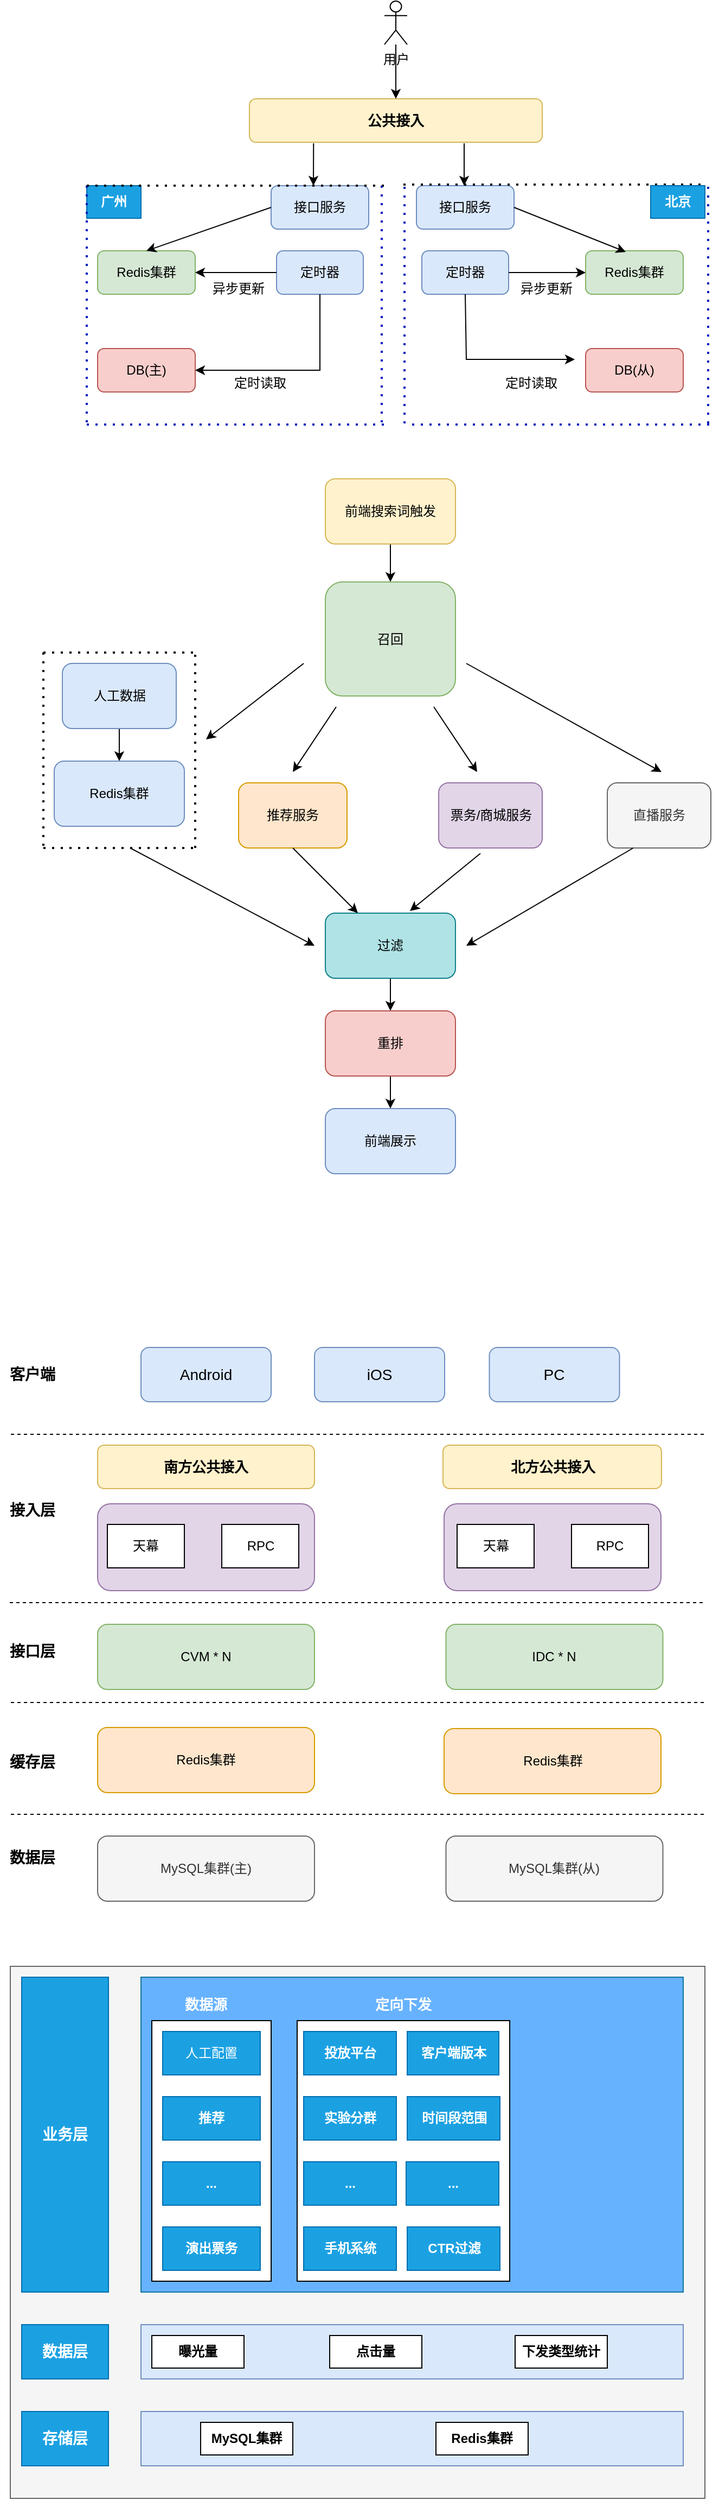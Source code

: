 <mxfile version="25.0.3">
  <diagram name="第 1 页" id="GhBMQzF368VTo1EPFOqB">
    <mxGraphModel dx="1334" dy="1966" grid="1" gridSize="10" guides="1" tooltips="1" connect="1" arrows="1" fold="1" page="1" pageScale="1" pageWidth="827" pageHeight="1169" math="0" shadow="0">
      <root>
        <mxCell id="0" />
        <mxCell id="1" parent="0" />
        <mxCell id="QpKYs9JofSfuDZrGURqp-1" value="&lt;font style=&quot;font-size: 13px;&quot;&gt;&lt;b&gt;公共接入&lt;/b&gt;&lt;/font&gt;" style="rounded=1;whiteSpace=wrap;html=1;fillColor=#fff2cc;strokeColor=#d6b656;" parent="1" vertex="1">
          <mxGeometry x="260" y="80" width="270" height="40" as="geometry" />
        </mxCell>
        <mxCell id="QpKYs9JofSfuDZrGURqp-2" value="接口服务" style="rounded=1;whiteSpace=wrap;html=1;fillColor=#dae8fc;strokeColor=#6c8ebf;" parent="1" vertex="1">
          <mxGeometry x="280" y="160" width="90" height="40" as="geometry" />
        </mxCell>
        <mxCell id="QpKYs9JofSfuDZrGURqp-3" value="接口服务" style="rounded=1;whiteSpace=wrap;html=1;fillColor=#dae8fc;strokeColor=#6c8ebf;" parent="1" vertex="1">
          <mxGeometry x="414" y="160" width="90" height="40" as="geometry" />
        </mxCell>
        <mxCell id="QpKYs9JofSfuDZrGURqp-5" value="" style="endArrow=classic;html=1;rounded=0;exitX=0.219;exitY=1.025;exitDx=0;exitDy=0;exitPerimeter=0;" parent="1" source="QpKYs9JofSfuDZrGURqp-1" edge="1">
          <mxGeometry width="50" height="50" relative="1" as="geometry">
            <mxPoint x="390" y="430" as="sourcePoint" />
            <mxPoint x="319" y="160" as="targetPoint" />
          </mxGeometry>
        </mxCell>
        <mxCell id="QpKYs9JofSfuDZrGURqp-8" value="" style="endArrow=classic;html=1;rounded=0;exitX=0.219;exitY=1.025;exitDx=0;exitDy=0;exitPerimeter=0;" parent="1" edge="1">
          <mxGeometry width="50" height="50" relative="1" as="geometry">
            <mxPoint x="458" y="121" as="sourcePoint" />
            <mxPoint x="458" y="160" as="targetPoint" />
          </mxGeometry>
        </mxCell>
        <mxCell id="QpKYs9JofSfuDZrGURqp-10" value="&lt;b&gt;广州&lt;/b&gt;" style="rounded=0;whiteSpace=wrap;html=1;fillColor=#1ba1e2;fontColor=#ffffff;strokeColor=#006EAF;" parent="1" vertex="1">
          <mxGeometry x="110" y="160" width="50" height="30" as="geometry" />
        </mxCell>
        <mxCell id="QpKYs9JofSfuDZrGURqp-11" value="Redis集群" style="rounded=1;whiteSpace=wrap;html=1;fillColor=#d5e8d4;strokeColor=#82b366;" parent="1" vertex="1">
          <mxGeometry x="120" y="220" width="90" height="40" as="geometry" />
        </mxCell>
        <mxCell id="QpKYs9JofSfuDZrGURqp-12" value="定时器" style="rounded=1;whiteSpace=wrap;html=1;fillColor=#dae8fc;strokeColor=#6c8ebf;" parent="1" vertex="1">
          <mxGeometry x="285" y="220" width="80" height="40" as="geometry" />
        </mxCell>
        <mxCell id="QpKYs9JofSfuDZrGURqp-13" value="DB(主)" style="rounded=1;whiteSpace=wrap;html=1;fillColor=#f8cecc;strokeColor=#b85450;" parent="1" vertex="1">
          <mxGeometry x="120" y="310" width="90" height="40" as="geometry" />
        </mxCell>
        <mxCell id="QpKYs9JofSfuDZrGURqp-15" value="定时读取" style="text;html=1;align=center;verticalAlign=middle;whiteSpace=wrap;rounded=0;" parent="1" vertex="1">
          <mxGeometry x="240" y="327" width="60" height="30" as="geometry" />
        </mxCell>
        <mxCell id="QpKYs9JofSfuDZrGURqp-16" value="" style="endArrow=classic;html=1;rounded=0;exitX=0;exitY=0.5;exitDx=0;exitDy=0;entryX=1;entryY=0.5;entryDx=0;entryDy=0;" parent="1" source="QpKYs9JofSfuDZrGURqp-12" target="QpKYs9JofSfuDZrGURqp-11" edge="1">
          <mxGeometry width="50" height="50" relative="1" as="geometry">
            <mxPoint x="390" y="430" as="sourcePoint" />
            <mxPoint x="440" y="380" as="targetPoint" />
          </mxGeometry>
        </mxCell>
        <mxCell id="QpKYs9JofSfuDZrGURqp-17" value="异步更新" style="text;html=1;align=center;verticalAlign=middle;whiteSpace=wrap;rounded=0;" parent="1" vertex="1">
          <mxGeometry x="220" y="240" width="60" height="30" as="geometry" />
        </mxCell>
        <mxCell id="QpKYs9JofSfuDZrGURqp-18" value="" style="endArrow=none;dashed=1;html=1;dashPattern=1 3;strokeWidth=2;rounded=0;exitX=0;exitY=0;exitDx=0;exitDy=0;fillColor=#0050ef;strokeColor=#001DBC;" parent="1" source="QpKYs9JofSfuDZrGURqp-10" edge="1">
          <mxGeometry width="50" height="50" relative="1" as="geometry">
            <mxPoint x="390" y="430" as="sourcePoint" />
            <mxPoint x="110" y="380" as="targetPoint" />
          </mxGeometry>
        </mxCell>
        <mxCell id="QpKYs9JofSfuDZrGURqp-19" value="" style="endArrow=none;dashed=1;html=1;dashPattern=1 3;strokeWidth=2;rounded=0;exitX=0;exitY=0;exitDx=0;exitDy=0;" parent="1" source="QpKYs9JofSfuDZrGURqp-10" edge="1">
          <mxGeometry width="50" height="50" relative="1" as="geometry">
            <mxPoint x="390" y="430" as="sourcePoint" />
            <mxPoint x="390" y="160" as="targetPoint" />
          </mxGeometry>
        </mxCell>
        <mxCell id="QpKYs9JofSfuDZrGURqp-20" value="" style="endArrow=none;dashed=1;html=1;dashPattern=1 3;strokeWidth=2;rounded=0;fillColor=#0050ef;strokeColor=#001DBC;" parent="1" edge="1">
          <mxGeometry width="50" height="50" relative="1" as="geometry">
            <mxPoint x="382" y="160" as="sourcePoint" />
            <mxPoint x="382" y="380" as="targetPoint" />
          </mxGeometry>
        </mxCell>
        <mxCell id="QpKYs9JofSfuDZrGURqp-21" value="" style="endArrow=none;dashed=1;html=1;dashPattern=1 3;strokeWidth=2;rounded=0;fillColor=#0050ef;strokeColor=#001DBC;" parent="1" edge="1">
          <mxGeometry width="50" height="50" relative="1" as="geometry">
            <mxPoint x="110" y="380" as="sourcePoint" />
            <mxPoint x="390" y="380" as="targetPoint" />
          </mxGeometry>
        </mxCell>
        <mxCell id="QpKYs9JofSfuDZrGURqp-22" value="" style="endArrow=classic;html=1;rounded=0;exitX=0;exitY=0.5;exitDx=0;exitDy=0;entryX=0.5;entryY=0;entryDx=0;entryDy=0;" parent="1" source="QpKYs9JofSfuDZrGURqp-2" target="QpKYs9JofSfuDZrGURqp-11" edge="1">
          <mxGeometry width="50" height="50" relative="1" as="geometry">
            <mxPoint x="390" y="430" as="sourcePoint" />
            <mxPoint x="440" y="380" as="targetPoint" />
          </mxGeometry>
        </mxCell>
        <mxCell id="QpKYs9JofSfuDZrGURqp-23" value="定时器" style="rounded=1;whiteSpace=wrap;html=1;fillColor=#dae8fc;strokeColor=#6c8ebf;" parent="1" vertex="1">
          <mxGeometry x="419" y="220" width="80" height="40" as="geometry" />
        </mxCell>
        <mxCell id="QpKYs9JofSfuDZrGURqp-24" value="Redis集群" style="rounded=1;whiteSpace=wrap;html=1;fillColor=#d5e8d4;strokeColor=#82b366;" parent="1" vertex="1">
          <mxGeometry x="570" y="220" width="90" height="40" as="geometry" />
        </mxCell>
        <mxCell id="QpKYs9JofSfuDZrGURqp-25" value="" style="endArrow=classic;html=1;rounded=0;exitX=1;exitY=0.5;exitDx=0;exitDy=0;entryX=0;entryY=0.5;entryDx=0;entryDy=0;" parent="1" source="QpKYs9JofSfuDZrGURqp-23" target="QpKYs9JofSfuDZrGURqp-24" edge="1">
          <mxGeometry width="50" height="50" relative="1" as="geometry">
            <mxPoint x="390" y="430" as="sourcePoint" />
            <mxPoint x="440" y="380" as="targetPoint" />
          </mxGeometry>
        </mxCell>
        <mxCell id="QpKYs9JofSfuDZrGURqp-26" value="异步更新" style="text;html=1;align=center;verticalAlign=middle;whiteSpace=wrap;rounded=0;" parent="1" vertex="1">
          <mxGeometry x="504" y="240" width="60" height="30" as="geometry" />
        </mxCell>
        <mxCell id="QpKYs9JofSfuDZrGURqp-27" value="DB(从)" style="rounded=1;whiteSpace=wrap;html=1;fillColor=#f8cecc;strokeColor=#b85450;" parent="1" vertex="1">
          <mxGeometry x="570" y="310" width="90" height="40" as="geometry" />
        </mxCell>
        <mxCell id="QpKYs9JofSfuDZrGURqp-29" value="定时读取" style="text;html=1;align=center;verticalAlign=middle;whiteSpace=wrap;rounded=0;" parent="1" vertex="1">
          <mxGeometry x="490" y="327" width="60" height="30" as="geometry" />
        </mxCell>
        <mxCell id="QpKYs9JofSfuDZrGURqp-30" value="" style="endArrow=classic;html=1;rounded=0;exitX=1;exitY=0.5;exitDx=0;exitDy=0;entryX=0.411;entryY=0.025;entryDx=0;entryDy=0;entryPerimeter=0;" parent="1" source="QpKYs9JofSfuDZrGURqp-3" target="QpKYs9JofSfuDZrGURqp-24" edge="1">
          <mxGeometry width="50" height="50" relative="1" as="geometry">
            <mxPoint x="390" y="430" as="sourcePoint" />
            <mxPoint x="440" y="380" as="targetPoint" />
          </mxGeometry>
        </mxCell>
        <mxCell id="QpKYs9JofSfuDZrGURqp-31" value="" style="endArrow=none;dashed=1;html=1;dashPattern=1 3;strokeWidth=2;rounded=0;fillColor=#0050ef;strokeColor=#001DBC;" parent="1" edge="1">
          <mxGeometry width="50" height="50" relative="1" as="geometry">
            <mxPoint x="403" y="161" as="sourcePoint" />
            <mxPoint x="403" y="381" as="targetPoint" />
          </mxGeometry>
        </mxCell>
        <mxCell id="QpKYs9JofSfuDZrGURqp-32" value="" style="endArrow=none;dashed=1;html=1;dashPattern=1 3;strokeWidth=2;rounded=0;fillColor=#0050ef;strokeColor=#001DBC;" parent="1" edge="1">
          <mxGeometry width="50" height="50" relative="1" as="geometry">
            <mxPoint x="410" y="380" as="sourcePoint" />
            <mxPoint x="690" y="380" as="targetPoint" />
          </mxGeometry>
        </mxCell>
        <mxCell id="QpKYs9JofSfuDZrGURqp-33" value="" style="endArrow=none;dashed=1;html=1;dashPattern=1 3;strokeWidth=2;rounded=0;fillColor=#0050ef;strokeColor=#001DBC;" parent="1" edge="1">
          <mxGeometry width="50" height="50" relative="1" as="geometry">
            <mxPoint x="683" y="161" as="sourcePoint" />
            <mxPoint x="683" y="381" as="targetPoint" />
          </mxGeometry>
        </mxCell>
        <mxCell id="QpKYs9JofSfuDZrGURqp-34" value="" style="endArrow=none;dashed=1;html=1;dashPattern=1 3;strokeWidth=2;rounded=0;exitX=0;exitY=0;exitDx=0;exitDy=0;" parent="1" edge="1">
          <mxGeometry width="50" height="50" relative="1" as="geometry">
            <mxPoint x="402" y="159" as="sourcePoint" />
            <mxPoint x="682" y="159" as="targetPoint" />
          </mxGeometry>
        </mxCell>
        <mxCell id="QpKYs9JofSfuDZrGURqp-35" value="&lt;b&gt;北京&lt;/b&gt;" style="rounded=0;whiteSpace=wrap;html=1;fillColor=#1ba1e2;fontColor=#ffffff;strokeColor=#006EAF;" parent="1" vertex="1">
          <mxGeometry x="630" y="160" width="50" height="30" as="geometry" />
        </mxCell>
        <mxCell id="QpKYs9JofSfuDZrGURqp-36" value="用户" style="shape=umlActor;verticalLabelPosition=bottom;verticalAlign=top;html=1;outlineConnect=0;" parent="1" vertex="1">
          <mxGeometry x="384.5" y="-10" width="21" height="40" as="geometry" />
        </mxCell>
        <mxCell id="QpKYs9JofSfuDZrGURqp-37" value="" style="endArrow=classic;html=1;rounded=0;" parent="1" source="QpKYs9JofSfuDZrGURqp-36" target="QpKYs9JofSfuDZrGURqp-1" edge="1">
          <mxGeometry width="50" height="50" relative="1" as="geometry">
            <mxPoint x="390" y="230" as="sourcePoint" />
            <mxPoint x="440" y="180" as="targetPoint" />
          </mxGeometry>
        </mxCell>
        <mxCell id="QpKYs9JofSfuDZrGURqp-38" value="" style="endArrow=classic;html=1;rounded=0;exitX=0.5;exitY=1;exitDx=0;exitDy=0;entryX=1;entryY=0.5;entryDx=0;entryDy=0;" parent="1" source="QpKYs9JofSfuDZrGURqp-12" target="QpKYs9JofSfuDZrGURqp-13" edge="1">
          <mxGeometry width="50" height="50" relative="1" as="geometry">
            <mxPoint x="390" y="330" as="sourcePoint" />
            <mxPoint x="440" y="280" as="targetPoint" />
            <Array as="points">
              <mxPoint x="325" y="330" />
            </Array>
          </mxGeometry>
        </mxCell>
        <mxCell id="QpKYs9JofSfuDZrGURqp-39" value="" style="endArrow=classic;html=1;rounded=0;exitX=0.5;exitY=1;exitDx=0;exitDy=0;" parent="1" source="QpKYs9JofSfuDZrGURqp-23" edge="1">
          <mxGeometry width="50" height="50" relative="1" as="geometry">
            <mxPoint x="390" y="330" as="sourcePoint" />
            <mxPoint x="560" y="320" as="targetPoint" />
            <Array as="points">
              <mxPoint x="460" y="320" />
            </Array>
          </mxGeometry>
        </mxCell>
        <mxCell id="QpKYs9JofSfuDZrGURqp-47" value="" style="edgeStyle=orthogonalEdgeStyle;rounded=0;orthogonalLoop=1;jettySize=auto;html=1;" parent="1" source="QpKYs9JofSfuDZrGURqp-43" target="QpKYs9JofSfuDZrGURqp-46" edge="1">
          <mxGeometry relative="1" as="geometry" />
        </mxCell>
        <mxCell id="QpKYs9JofSfuDZrGURqp-43" value="前端搜索词触发" style="rounded=1;whiteSpace=wrap;html=1;fillColor=#fff2cc;strokeColor=#d6b656;" parent="1" vertex="1">
          <mxGeometry x="330" y="430" width="120" height="60" as="geometry" />
        </mxCell>
        <mxCell id="QpKYs9JofSfuDZrGURqp-46" value="召回" style="rounded=1;whiteSpace=wrap;html=1;fillColor=#d5e8d4;strokeColor=#82b366;" parent="1" vertex="1">
          <mxGeometry x="330" y="525" width="120" height="105" as="geometry" />
        </mxCell>
        <mxCell id="QpKYs9JofSfuDZrGURqp-48" value="" style="group" parent="1" vertex="1" connectable="0">
          <mxGeometry x="80" y="600" width="120" height="150" as="geometry" />
        </mxCell>
        <mxCell id="QpKYs9JofSfuDZrGURqp-45" value="" style="edgeStyle=orthogonalEdgeStyle;rounded=0;orthogonalLoop=1;jettySize=auto;html=1;" parent="QpKYs9JofSfuDZrGURqp-48" source="QpKYs9JofSfuDZrGURqp-40" target="QpKYs9JofSfuDZrGURqp-42" edge="1">
          <mxGeometry relative="1" as="geometry" />
        </mxCell>
        <mxCell id="QpKYs9JofSfuDZrGURqp-40" value="人工数据" style="rounded=1;whiteSpace=wrap;html=1;fillColor=#dae8fc;strokeColor=#6c8ebf;" parent="QpKYs9JofSfuDZrGURqp-48" vertex="1">
          <mxGeometry x="7.5" width="105" height="60" as="geometry" />
        </mxCell>
        <mxCell id="QpKYs9JofSfuDZrGURqp-42" value="Redis集群" style="rounded=1;whiteSpace=wrap;html=1;fillColor=#dae8fc;strokeColor=#6c8ebf;" parent="QpKYs9JofSfuDZrGURqp-48" vertex="1">
          <mxGeometry y="90" width="120" height="60" as="geometry" />
        </mxCell>
        <mxCell id="QpKYs9JofSfuDZrGURqp-49" value="" style="endArrow=none;dashed=1;html=1;dashPattern=1 3;strokeWidth=2;rounded=0;" parent="1" edge="1">
          <mxGeometry width="50" height="50" relative="1" as="geometry">
            <mxPoint x="70" y="590" as="sourcePoint" />
            <mxPoint x="70" y="770" as="targetPoint" />
          </mxGeometry>
        </mxCell>
        <mxCell id="QpKYs9JofSfuDZrGURqp-50" value="" style="endArrow=none;dashed=1;html=1;dashPattern=1 3;strokeWidth=2;rounded=0;" parent="1" edge="1">
          <mxGeometry width="50" height="50" relative="1" as="geometry">
            <mxPoint x="70" y="770" as="sourcePoint" />
            <mxPoint x="210" y="770" as="targetPoint" />
          </mxGeometry>
        </mxCell>
        <mxCell id="QpKYs9JofSfuDZrGURqp-51" value="" style="endArrow=none;dashed=1;html=1;dashPattern=1 3;strokeWidth=2;rounded=0;" parent="1" edge="1">
          <mxGeometry width="50" height="50" relative="1" as="geometry">
            <mxPoint x="210" y="770" as="sourcePoint" />
            <mxPoint x="210" y="590" as="targetPoint" />
          </mxGeometry>
        </mxCell>
        <mxCell id="QpKYs9JofSfuDZrGURqp-52" value="" style="endArrow=none;dashed=1;html=1;dashPattern=1 3;strokeWidth=2;rounded=0;" parent="1" edge="1">
          <mxGeometry width="50" height="50" relative="1" as="geometry">
            <mxPoint x="70" y="590" as="sourcePoint" />
            <mxPoint x="210" y="590" as="targetPoint" />
          </mxGeometry>
        </mxCell>
        <mxCell id="QpKYs9JofSfuDZrGURqp-53" value="" style="endArrow=classic;html=1;rounded=0;" parent="1" edge="1">
          <mxGeometry width="50" height="50" relative="1" as="geometry">
            <mxPoint x="310" y="600" as="sourcePoint" />
            <mxPoint x="220" y="670" as="targetPoint" />
          </mxGeometry>
        </mxCell>
        <mxCell id="QpKYs9JofSfuDZrGURqp-54" value="推荐服务" style="rounded=1;whiteSpace=wrap;html=1;fillColor=#ffe6cc;strokeColor=#d79b00;" parent="1" vertex="1">
          <mxGeometry x="250" y="710" width="100" height="60" as="geometry" />
        </mxCell>
        <mxCell id="QpKYs9JofSfuDZrGURqp-55" value="" style="endArrow=classic;html=1;rounded=0;" parent="1" edge="1">
          <mxGeometry width="50" height="50" relative="1" as="geometry">
            <mxPoint x="340" y="640" as="sourcePoint" />
            <mxPoint x="300" y="700" as="targetPoint" />
          </mxGeometry>
        </mxCell>
        <mxCell id="QpKYs9JofSfuDZrGURqp-56" value="票务/商城服务" style="rounded=1;whiteSpace=wrap;html=1;fillColor=#e1d5e7;strokeColor=#9673a6;" parent="1" vertex="1">
          <mxGeometry x="434.5" y="710" width="95.5" height="60" as="geometry" />
        </mxCell>
        <mxCell id="QpKYs9JofSfuDZrGURqp-57" value="直播服务" style="rounded=1;whiteSpace=wrap;html=1;fillColor=#f5f5f5;strokeColor=#666666;fontColor=#333333;" parent="1" vertex="1">
          <mxGeometry x="590" y="710" width="95.5" height="60" as="geometry" />
        </mxCell>
        <mxCell id="QpKYs9JofSfuDZrGURqp-58" value="" style="endArrow=classic;html=1;rounded=0;" parent="1" edge="1">
          <mxGeometry width="50" height="50" relative="1" as="geometry">
            <mxPoint x="430" y="640" as="sourcePoint" />
            <mxPoint x="470" y="700" as="targetPoint" />
          </mxGeometry>
        </mxCell>
        <mxCell id="QpKYs9JofSfuDZrGURqp-59" value="" style="endArrow=classic;html=1;rounded=0;" parent="1" edge="1">
          <mxGeometry width="50" height="50" relative="1" as="geometry">
            <mxPoint x="460" y="600" as="sourcePoint" />
            <mxPoint x="640" y="700" as="targetPoint" />
          </mxGeometry>
        </mxCell>
        <mxCell id="QpKYs9JofSfuDZrGURqp-67" value="" style="edgeStyle=orthogonalEdgeStyle;rounded=0;orthogonalLoop=1;jettySize=auto;html=1;" parent="1" source="QpKYs9JofSfuDZrGURqp-61" target="QpKYs9JofSfuDZrGURqp-66" edge="1">
          <mxGeometry relative="1" as="geometry" />
        </mxCell>
        <mxCell id="QpKYs9JofSfuDZrGURqp-61" value="过滤" style="rounded=1;whiteSpace=wrap;html=1;fillColor=#b0e3e6;strokeColor=#0e8088;" parent="1" vertex="1">
          <mxGeometry x="330" y="830" width="120" height="60" as="geometry" />
        </mxCell>
        <mxCell id="QpKYs9JofSfuDZrGURqp-62" value="" style="endArrow=classic;html=1;rounded=0;" parent="1" edge="1">
          <mxGeometry width="50" height="50" relative="1" as="geometry">
            <mxPoint x="150" y="770" as="sourcePoint" />
            <mxPoint x="320" y="860" as="targetPoint" />
          </mxGeometry>
        </mxCell>
        <mxCell id="QpKYs9JofSfuDZrGURqp-63" value="" style="endArrow=classic;html=1;rounded=0;exitX=0.5;exitY=1;exitDx=0;exitDy=0;entryX=0.25;entryY=0;entryDx=0;entryDy=0;" parent="1" source="QpKYs9JofSfuDZrGURqp-54" target="QpKYs9JofSfuDZrGURqp-61" edge="1">
          <mxGeometry width="50" height="50" relative="1" as="geometry">
            <mxPoint x="300" y="780" as="sourcePoint" />
            <mxPoint x="370" y="820" as="targetPoint" />
          </mxGeometry>
        </mxCell>
        <mxCell id="QpKYs9JofSfuDZrGURqp-64" value="" style="endArrow=classic;html=1;rounded=0;exitX=0.403;exitY=1.083;exitDx=0;exitDy=0;exitPerimeter=0;entryX=0.65;entryY=-0.033;entryDx=0;entryDy=0;entryPerimeter=0;" parent="1" source="QpKYs9JofSfuDZrGURqp-56" target="QpKYs9JofSfuDZrGURqp-61" edge="1">
          <mxGeometry width="50" height="50" relative="1" as="geometry">
            <mxPoint x="390" y="730" as="sourcePoint" />
            <mxPoint x="440" y="680" as="targetPoint" />
          </mxGeometry>
        </mxCell>
        <mxCell id="QpKYs9JofSfuDZrGURqp-65" value="" style="endArrow=classic;html=1;rounded=0;exitX=0.25;exitY=1;exitDx=0;exitDy=0;" parent="1" source="QpKYs9JofSfuDZrGURqp-57" edge="1">
          <mxGeometry width="50" height="50" relative="1" as="geometry">
            <mxPoint x="390" y="730" as="sourcePoint" />
            <mxPoint x="460" y="860" as="targetPoint" />
          </mxGeometry>
        </mxCell>
        <mxCell id="QpKYs9JofSfuDZrGURqp-69" value="" style="edgeStyle=orthogonalEdgeStyle;rounded=0;orthogonalLoop=1;jettySize=auto;html=1;" parent="1" source="QpKYs9JofSfuDZrGURqp-66" target="QpKYs9JofSfuDZrGURqp-68" edge="1">
          <mxGeometry relative="1" as="geometry" />
        </mxCell>
        <mxCell id="QpKYs9JofSfuDZrGURqp-66" value="重排" style="rounded=1;whiteSpace=wrap;html=1;fillColor=#f8cecc;strokeColor=#b85450;" parent="1" vertex="1">
          <mxGeometry x="330" y="920" width="120" height="60" as="geometry" />
        </mxCell>
        <mxCell id="QpKYs9JofSfuDZrGURqp-68" value="前端展示" style="rounded=1;whiteSpace=wrap;html=1;fillColor=#dae8fc;strokeColor=#6c8ebf;" parent="1" vertex="1">
          <mxGeometry x="330" y="1010" width="120" height="60" as="geometry" />
        </mxCell>
        <mxCell id="RLs7-VzoYjzALFaElUYu-73" value="" style="group;rotation=90;" vertex="1" connectable="0" parent="1">
          <mxGeometry x="170" y="1320" width="447.5" height="40" as="geometry" />
        </mxCell>
        <mxCell id="RLs7-VzoYjzALFaElUYu-71" value="&lt;font style=&quot;font-size: 13px;&quot;&gt;&lt;b&gt;南方公共接入&lt;/b&gt;&lt;/font&gt;" style="rounded=1;whiteSpace=wrap;html=1;fillColor=#fff2cc;strokeColor=#d6b656;" vertex="1" parent="RLs7-VzoYjzALFaElUYu-73">
          <mxGeometry x="-50" width="200" height="40" as="geometry" />
        </mxCell>
        <mxCell id="RLs7-VzoYjzALFaElUYu-89" value="" style="endArrow=none;dashed=1;html=1;rounded=0;" edge="1" parent="RLs7-VzoYjzALFaElUYu-73">
          <mxGeometry width="50" height="50" relative="1" as="geometry">
            <mxPoint x="-131" y="145" as="sourcePoint" />
            <mxPoint x="509" y="145" as="targetPoint" />
          </mxGeometry>
        </mxCell>
        <mxCell id="RLs7-VzoYjzALFaElUYu-96" value="&lt;span style=&quot;font-size: 14px;&quot;&gt;iOS&lt;/span&gt;" style="rounded=1;whiteSpace=wrap;html=1;fillColor=#dae8fc;strokeColor=#6c8ebf;" vertex="1" parent="RLs7-VzoYjzALFaElUYu-73">
          <mxGeometry x="150" y="-90" width="120" height="50" as="geometry" />
        </mxCell>
        <mxCell id="RLs7-VzoYjzALFaElUYu-82" value="" style="rounded=1;whiteSpace=wrap;html=1;fillColor=#e1d5e7;strokeColor=#9673a6;" vertex="1" parent="1">
          <mxGeometry x="120" y="1374" width="200" height="80" as="geometry" />
        </mxCell>
        <mxCell id="RLs7-VzoYjzALFaElUYu-83" value="天幕" style="rounded=0;whiteSpace=wrap;html=1;" vertex="1" parent="1">
          <mxGeometry x="129" y="1393" width="71" height="40" as="geometry" />
        </mxCell>
        <mxCell id="RLs7-VzoYjzALFaElUYu-84" value="RPC" style="rounded=0;whiteSpace=wrap;html=1;" vertex="1" parent="1">
          <mxGeometry x="234.5" y="1393" width="71" height="40" as="geometry" />
        </mxCell>
        <mxCell id="RLs7-VzoYjzALFaElUYu-87" value="&lt;b&gt;&lt;font style=&quot;font-size: 14px;&quot;&gt;接入层&lt;/font&gt;&lt;/b&gt;" style="text;html=1;align=center;verticalAlign=middle;whiteSpace=wrap;rounded=0;" vertex="1" parent="1">
          <mxGeometry x="30" y="1300" width="60" height="160" as="geometry" />
        </mxCell>
        <mxCell id="RLs7-VzoYjzALFaElUYu-88" value="" style="endArrow=none;dashed=1;html=1;rounded=0;" edge="1" parent="1">
          <mxGeometry width="50" height="50" relative="1" as="geometry">
            <mxPoint x="40" y="1310" as="sourcePoint" />
            <mxPoint x="680" y="1310" as="targetPoint" />
          </mxGeometry>
        </mxCell>
        <mxCell id="RLs7-VzoYjzALFaElUYu-93" value="" style="group" vertex="1" connectable="0" parent="1">
          <mxGeometry x="439.5" y="1320" width="203.5" height="134" as="geometry" />
        </mxCell>
        <mxCell id="RLs7-VzoYjzALFaElUYu-72" value="&lt;font style=&quot;font-size: 13px;&quot;&gt;&lt;b&gt;北方公共接入&lt;/b&gt;&lt;/font&gt;" style="rounded=1;whiteSpace=wrap;html=1;fillColor=#fff2cc;strokeColor=#d6b656;" vertex="1" parent="RLs7-VzoYjzALFaElUYu-93">
          <mxGeometry x="-1" width="201.5" height="40" as="geometry" />
        </mxCell>
        <mxCell id="RLs7-VzoYjzALFaElUYu-90" value="" style="rounded=1;whiteSpace=wrap;html=1;fillColor=#e1d5e7;strokeColor=#9673a6;" vertex="1" parent="RLs7-VzoYjzALFaElUYu-93">
          <mxGeometry y="54" width="200" height="80" as="geometry" />
        </mxCell>
        <mxCell id="RLs7-VzoYjzALFaElUYu-91" value="天幕" style="rounded=0;whiteSpace=wrap;html=1;" vertex="1" parent="RLs7-VzoYjzALFaElUYu-93">
          <mxGeometry x="12" y="73" width="71" height="40" as="geometry" />
        </mxCell>
        <mxCell id="RLs7-VzoYjzALFaElUYu-92" value="RPC" style="rounded=0;whiteSpace=wrap;html=1;" vertex="1" parent="RLs7-VzoYjzALFaElUYu-93">
          <mxGeometry x="117.5" y="73" width="71" height="40" as="geometry" />
        </mxCell>
        <mxCell id="RLs7-VzoYjzALFaElUYu-95" value="&lt;font style=&quot;font-size: 14px;&quot;&gt;Android&lt;/font&gt;" style="rounded=1;whiteSpace=wrap;html=1;fillColor=#dae8fc;strokeColor=#6c8ebf;" vertex="1" parent="1">
          <mxGeometry x="160" y="1230" width="120" height="50" as="geometry" />
        </mxCell>
        <mxCell id="RLs7-VzoYjzALFaElUYu-101" value="&lt;font style=&quot;font-size: 14px;&quot;&gt;PC&lt;/font&gt;" style="rounded=1;whiteSpace=wrap;html=1;fillColor=#dae8fc;strokeColor=#6c8ebf;" vertex="1" parent="1">
          <mxGeometry x="481.25" y="1230" width="120" height="50" as="geometry" />
        </mxCell>
        <mxCell id="RLs7-VzoYjzALFaElUYu-103" value="&lt;span style=&quot;font-size: 14px;&quot;&gt;&lt;b&gt;客户端&lt;/b&gt;&lt;/span&gt;" style="text;html=1;align=center;verticalAlign=middle;whiteSpace=wrap;rounded=0;" vertex="1" parent="1">
          <mxGeometry x="30" y="1175" width="60" height="160" as="geometry" />
        </mxCell>
        <mxCell id="RLs7-VzoYjzALFaElUYu-104" value="&lt;span style=&quot;font-size: 14px;&quot;&gt;&lt;b&gt;接口层&lt;/b&gt;&lt;/span&gt;" style="text;html=1;align=center;verticalAlign=middle;whiteSpace=wrap;rounded=0;" vertex="1" parent="1">
          <mxGeometry x="30" y="1430" width="60" height="160" as="geometry" />
        </mxCell>
        <mxCell id="RLs7-VzoYjzALFaElUYu-105" value="CVM * N" style="rounded=1;whiteSpace=wrap;html=1;fillColor=#d5e8d4;strokeColor=#82b366;" vertex="1" parent="1">
          <mxGeometry x="120" y="1485" width="200" height="60" as="geometry" />
        </mxCell>
        <mxCell id="RLs7-VzoYjzALFaElUYu-106" value="IDC * N" style="rounded=1;whiteSpace=wrap;html=1;fillColor=#d5e8d4;strokeColor=#82b366;" vertex="1" parent="1">
          <mxGeometry x="441.25" y="1485" width="200" height="60" as="geometry" />
        </mxCell>
        <mxCell id="RLs7-VzoYjzALFaElUYu-107" value="" style="endArrow=none;dashed=1;html=1;rounded=0;" edge="1" parent="1">
          <mxGeometry width="50" height="50" relative="1" as="geometry">
            <mxPoint x="40" y="1557" as="sourcePoint" />
            <mxPoint x="680" y="1557" as="targetPoint" />
          </mxGeometry>
        </mxCell>
        <mxCell id="RLs7-VzoYjzALFaElUYu-109" value="&lt;span style=&quot;font-size: 14px;&quot;&gt;&lt;b&gt;缓存层&lt;/b&gt;&lt;/span&gt;" style="text;html=1;align=center;verticalAlign=middle;whiteSpace=wrap;rounded=0;" vertex="1" parent="1">
          <mxGeometry x="30" y="1532" width="60" height="160" as="geometry" />
        </mxCell>
        <mxCell id="RLs7-VzoYjzALFaElUYu-110" value="Redis集群" style="rounded=1;whiteSpace=wrap;html=1;fillColor=#ffe6cc;strokeColor=#d79b00;" vertex="1" parent="1">
          <mxGeometry x="120" y="1580" width="200" height="60" as="geometry" />
        </mxCell>
        <mxCell id="RLs7-VzoYjzALFaElUYu-111" value="Redis集群" style="rounded=1;whiteSpace=wrap;html=1;fillColor=#ffe6cc;strokeColor=#d79b00;" vertex="1" parent="1">
          <mxGeometry x="439.5" y="1581" width="200" height="60" as="geometry" />
        </mxCell>
        <mxCell id="RLs7-VzoYjzALFaElUYu-112" value="" style="endArrow=none;dashed=1;html=1;rounded=0;" edge="1" parent="1">
          <mxGeometry width="50" height="50" relative="1" as="geometry">
            <mxPoint x="40" y="1660" as="sourcePoint" />
            <mxPoint x="680" y="1660" as="targetPoint" />
          </mxGeometry>
        </mxCell>
        <mxCell id="RLs7-VzoYjzALFaElUYu-113" value="&lt;span style=&quot;font-size: 14px;&quot;&gt;&lt;b&gt;数据层&lt;/b&gt;&lt;/span&gt;" style="text;html=1;align=center;verticalAlign=middle;whiteSpace=wrap;rounded=0;" vertex="1" parent="1">
          <mxGeometry x="30" y="1620" width="60" height="160" as="geometry" />
        </mxCell>
        <mxCell id="RLs7-VzoYjzALFaElUYu-114" value="MySQL集群(主)" style="rounded=1;whiteSpace=wrap;html=1;fillColor=#f5f5f5;strokeColor=#666666;fontColor=#333333;" vertex="1" parent="1">
          <mxGeometry x="120" y="1680" width="200" height="60" as="geometry" />
        </mxCell>
        <mxCell id="RLs7-VzoYjzALFaElUYu-115" value="MySQL集群(从)" style="rounded=1;whiteSpace=wrap;html=1;fillColor=#f5f5f5;strokeColor=#666666;fontColor=#333333;" vertex="1" parent="1">
          <mxGeometry x="441.25" y="1680" width="200" height="60" as="geometry" />
        </mxCell>
        <mxCell id="RLs7-VzoYjzALFaElUYu-117" value="" style="rounded=0;whiteSpace=wrap;html=1;fillColor=#f5f5f5;fontColor=#333333;strokeColor=#666666;" vertex="1" parent="1">
          <mxGeometry x="39.5" y="1800" width="640.5" height="490" as="geometry" />
        </mxCell>
        <mxCell id="RLs7-VzoYjzALFaElUYu-118" value="&lt;b style=&quot;&quot;&gt;&lt;font color=&quot;#ffffff&quot; style=&quot;font-size: 14px;&quot;&gt;业务层&lt;/font&gt;&lt;/b&gt;" style="rounded=0;whiteSpace=wrap;html=1;fillColor=#1ba1e2;strokeColor=#006EAF;fontColor=#ffffff;" vertex="1" parent="1">
          <mxGeometry x="50" y="1810" width="80" height="290" as="geometry" />
        </mxCell>
        <mxCell id="RLs7-VzoYjzALFaElUYu-119" value="&lt;font style=&quot;font-size: 14px;&quot;&gt;&lt;b style=&quot;&quot;&gt;数据层&lt;/b&gt;&lt;/font&gt;" style="rounded=0;whiteSpace=wrap;html=1;fillColor=#1ba1e2;fontColor=#ffffff;strokeColor=#006EAF;" vertex="1" parent="1">
          <mxGeometry x="50" y="2130" width="80" height="50" as="geometry" />
        </mxCell>
        <mxCell id="RLs7-VzoYjzALFaElUYu-120" value="&lt;font style=&quot;font-size: 14px;&quot;&gt;&lt;b style=&quot;&quot;&gt;存储层&lt;/b&gt;&lt;/font&gt;" style="rounded=0;whiteSpace=wrap;html=1;fillColor=#1ba1e2;fontColor=#ffffff;strokeColor=#006EAF;" vertex="1" parent="1">
          <mxGeometry x="50" y="2210" width="80" height="50" as="geometry" />
        </mxCell>
        <mxCell id="RLs7-VzoYjzALFaElUYu-121" value="" style="rounded=0;whiteSpace=wrap;html=1;fillColor=#66B2FF;strokeColor=#10739e;" vertex="1" parent="1">
          <mxGeometry x="160" y="1810" width="500" height="290" as="geometry" />
        </mxCell>
        <mxCell id="RLs7-VzoYjzALFaElUYu-122" value="&lt;font color=&quot;#ffffff&quot; style=&quot;font-size: 13px;&quot;&gt;&lt;b&gt;数据源&lt;/b&gt;&lt;/font&gt;" style="text;html=1;align=center;verticalAlign=middle;whiteSpace=wrap;rounded=0;" vertex="1" parent="1">
          <mxGeometry x="190" y="1820" width="60" height="30" as="geometry" />
        </mxCell>
        <mxCell id="RLs7-VzoYjzALFaElUYu-123" value="" style="rounded=0;whiteSpace=wrap;html=1;" vertex="1" parent="1">
          <mxGeometry x="170" y="1850" width="110" height="240" as="geometry" />
        </mxCell>
        <mxCell id="RLs7-VzoYjzALFaElUYu-126" value="人工配置" style="rounded=0;whiteSpace=wrap;html=1;fillColor=#1ba1e2;fontColor=#ffffff;strokeColor=#006EAF;" vertex="1" parent="1">
          <mxGeometry x="180" y="1860" width="90" height="40" as="geometry" />
        </mxCell>
        <mxCell id="RLs7-VzoYjzALFaElUYu-127" value="&lt;b&gt;推荐&lt;/b&gt;" style="rounded=0;whiteSpace=wrap;html=1;fillColor=#1ba1e2;fontColor=#ffffff;strokeColor=#006EAF;" vertex="1" parent="1">
          <mxGeometry x="180" y="1920" width="90" height="40" as="geometry" />
        </mxCell>
        <mxCell id="RLs7-VzoYjzALFaElUYu-128" value="&lt;b&gt;...&lt;/b&gt;" style="rounded=0;whiteSpace=wrap;html=1;fillColor=#1ba1e2;fontColor=#ffffff;strokeColor=#006EAF;" vertex="1" parent="1">
          <mxGeometry x="180" y="1980" width="90" height="40" as="geometry" />
        </mxCell>
        <mxCell id="RLs7-VzoYjzALFaElUYu-129" value="&lt;b&gt;演出票务&lt;/b&gt;" style="rounded=0;whiteSpace=wrap;html=1;fillColor=#1ba1e2;fontColor=#ffffff;strokeColor=#006EAF;" vertex="1" parent="1">
          <mxGeometry x="180" y="2040" width="90" height="40" as="geometry" />
        </mxCell>
        <mxCell id="RLs7-VzoYjzALFaElUYu-130" value="&lt;font color=&quot;#ffffff&quot; style=&quot;font-size: 13px;&quot;&gt;&lt;b&gt;定向下发&lt;/b&gt;&lt;/font&gt;" style="text;html=1;align=center;verticalAlign=middle;whiteSpace=wrap;rounded=0;" vertex="1" parent="1">
          <mxGeometry x="372" y="1820" width="60" height="30" as="geometry" />
        </mxCell>
        <mxCell id="RLs7-VzoYjzALFaElUYu-131" value="" style="rounded=0;whiteSpace=wrap;html=1;" vertex="1" parent="1">
          <mxGeometry x="304" y="1850" width="196" height="240" as="geometry" />
        </mxCell>
        <mxCell id="RLs7-VzoYjzALFaElUYu-132" value="&lt;b&gt;投放平台&lt;/b&gt;" style="rounded=0;whiteSpace=wrap;html=1;fillColor=#1ba1e2;fontColor=#ffffff;strokeColor=#006EAF;" vertex="1" parent="1">
          <mxGeometry x="310" y="1860" width="85.5" height="40" as="geometry" />
        </mxCell>
        <mxCell id="RLs7-VzoYjzALFaElUYu-133" value="&lt;b&gt;客户端版本&lt;/b&gt;" style="rounded=0;whiteSpace=wrap;html=1;fillColor=#1ba1e2;fontColor=#ffffff;strokeColor=#006EAF;" vertex="1" parent="1">
          <mxGeometry x="405.5" y="1860" width="84.5" height="40" as="geometry" />
        </mxCell>
        <mxCell id="RLs7-VzoYjzALFaElUYu-136" value="&lt;b&gt;实验分群&lt;/b&gt;" style="rounded=0;whiteSpace=wrap;html=1;fillColor=#1ba1e2;fontColor=#ffffff;strokeColor=#006EAF;" vertex="1" parent="1">
          <mxGeometry x="310" y="1920" width="85.5" height="40" as="geometry" />
        </mxCell>
        <mxCell id="RLs7-VzoYjzALFaElUYu-137" value="&lt;b&gt;时间段范围&lt;/b&gt;" style="rounded=0;whiteSpace=wrap;html=1;fillColor=#1ba1e2;fontColor=#ffffff;strokeColor=#006EAF;" vertex="1" parent="1">
          <mxGeometry x="405.5" y="1920" width="85.5" height="40" as="geometry" />
        </mxCell>
        <mxCell id="RLs7-VzoYjzALFaElUYu-138" value="&lt;b&gt;...&lt;/b&gt;" style="rounded=0;whiteSpace=wrap;html=1;fillColor=#1ba1e2;fontColor=#ffffff;strokeColor=#006EAF;" vertex="1" parent="1">
          <mxGeometry x="310" y="1980" width="85.5" height="40" as="geometry" />
        </mxCell>
        <mxCell id="RLs7-VzoYjzALFaElUYu-139" value="&lt;b&gt;...&lt;/b&gt;" style="rounded=0;whiteSpace=wrap;html=1;fillColor=#1ba1e2;fontColor=#ffffff;strokeColor=#006EAF;" vertex="1" parent="1">
          <mxGeometry x="404.5" y="1980" width="85.5" height="40" as="geometry" />
        </mxCell>
        <mxCell id="RLs7-VzoYjzALFaElUYu-140" value="&lt;b&gt;手机系统&lt;/b&gt;" style="rounded=0;whiteSpace=wrap;html=1;fillColor=#1ba1e2;fontColor=#ffffff;strokeColor=#006EAF;" vertex="1" parent="1">
          <mxGeometry x="310" y="2040" width="85.5" height="40" as="geometry" />
        </mxCell>
        <mxCell id="RLs7-VzoYjzALFaElUYu-141" value="&lt;b&gt;CTR过滤&lt;/b&gt;" style="rounded=0;whiteSpace=wrap;html=1;fillColor=#1ba1e2;fontColor=#ffffff;strokeColor=#006EAF;" vertex="1" parent="1">
          <mxGeometry x="405.5" y="2040" width="85.5" height="40" as="geometry" />
        </mxCell>
        <mxCell id="RLs7-VzoYjzALFaElUYu-144" value="" style="rounded=0;whiteSpace=wrap;html=1;fillColor=#dae8fc;strokeColor=#6c8ebf;" vertex="1" parent="1">
          <mxGeometry x="160" y="2130" width="500" height="50" as="geometry" />
        </mxCell>
        <mxCell id="RLs7-VzoYjzALFaElUYu-145" value="&lt;b&gt;曝光量&lt;/b&gt;" style="rounded=0;whiteSpace=wrap;html=1;" vertex="1" parent="1">
          <mxGeometry x="170" y="2140" width="85" height="30" as="geometry" />
        </mxCell>
        <mxCell id="RLs7-VzoYjzALFaElUYu-146" value="&lt;b&gt;点击量&lt;/b&gt;" style="rounded=0;whiteSpace=wrap;html=1;" vertex="1" parent="1">
          <mxGeometry x="334" y="2140" width="85" height="30" as="geometry" />
        </mxCell>
        <mxCell id="RLs7-VzoYjzALFaElUYu-147" value="&lt;b&gt;下发类型统计&lt;/b&gt;" style="rounded=0;whiteSpace=wrap;html=1;" vertex="1" parent="1">
          <mxGeometry x="505" y="2140" width="85" height="30" as="geometry" />
        </mxCell>
        <mxCell id="RLs7-VzoYjzALFaElUYu-149" value="" style="rounded=0;whiteSpace=wrap;html=1;fillColor=#dae8fc;strokeColor=#6c8ebf;" vertex="1" parent="1">
          <mxGeometry x="160" y="2210" width="500" height="50" as="geometry" />
        </mxCell>
        <mxCell id="RLs7-VzoYjzALFaElUYu-150" value="&lt;b&gt;MySQL集群&lt;/b&gt;" style="rounded=0;whiteSpace=wrap;html=1;" vertex="1" parent="1">
          <mxGeometry x="215" y="2220" width="85" height="30" as="geometry" />
        </mxCell>
        <mxCell id="RLs7-VzoYjzALFaElUYu-151" value="&lt;b&gt;Redis集群&lt;/b&gt;" style="rounded=0;whiteSpace=wrap;html=1;" vertex="1" parent="1">
          <mxGeometry x="432" y="2220" width="85" height="30" as="geometry" />
        </mxCell>
      </root>
    </mxGraphModel>
  </diagram>
</mxfile>

